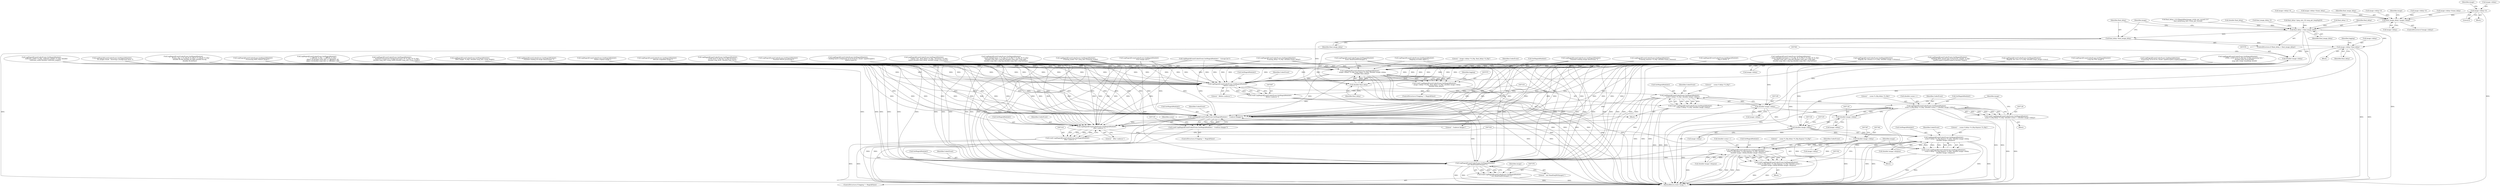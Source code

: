 digraph "0_ImageMagick_22e0310345499ffe906c604428f2a3a668942b05@pointer" {
"1004414" [label="(Call,image->delay=0)"];
"1007044" [label="(Call,final_image_delay=image->delay)"];
"1007054" [label="(Call,final_delay < final_image_delay)"];
"1007057" [label="(Call,final_delay=final_image_delay)"];
"1007060" [label="(Call,image->delay=final_delay)"];
"1007075" [label="(Call,(double) image->delay)"];
"1007071" [label="(Call,LogMagickEvent(CoderEvent,GetMagickModule(),\n        \"  image->delay=%.20g, final_delay=%.20g\",(double) image->delay,\n        (double) final_delay))"];
"1007069" [label="(Call,(void) LogMagickEvent(CoderEvent,GetMagickModule(),\n        \"  image->delay=%.20g, final_delay=%.20g\",(double) image->delay,\n        (double) final_delay))"];
"1007098" [label="(Call,LogMagickEvent(CoderEvent,GetMagickModule(),\n        \"  Before coalesce:\"))"];
"1007096" [label="(Call,(void) LogMagickEvent(CoderEvent,GetMagickModule(),\n        \"  Before coalesce:\"))"];
"1007104" [label="(Call,LogMagickEvent(CoderEvent,GetMagickModule(),\n        \"    scene 0 delay=%.20g\",(double) image->delay))"];
"1007102" [label="(Call,(void) LogMagickEvent(CoderEvent,GetMagickModule(),\n        \"    scene 0 delay=%.20g\",(double) image->delay))"];
"1007127" [label="(Call,LogMagickEvent(CoderEvent,GetMagickModule(),\n          \"    scene %.20g delay=%.20g\",(double) scene++,(double) image->delay))"];
"1007125" [label="(Call,(void) LogMagickEvent(CoderEvent,GetMagickModule(),\n          \"    scene %.20g delay=%.20g\",(double) scene++,(double) image->delay))"];
"1007156" [label="(Call,LogMagickEvent(CoderEvent,GetMagickModule(),\"  Coalesce Images\"))"];
"1007154" [label="(Call,(void) LogMagickEvent(CoderEvent,GetMagickModule(),\"  Coalesce Images\"))"];
"1007319" [label="(Call,LogMagickEvent(CoderEvent,GetMagickModule(),\n        \"  After coalesce:\"))"];
"1007317" [label="(Call,(void) LogMagickEvent(CoderEvent,GetMagickModule(),\n        \"  After coalesce:\"))"];
"1007325" [label="(Call,LogMagickEvent(CoderEvent,GetMagickModule(),\n        \"    scene 0 delay=%.20g dispose=%.20g\",(double) image->delay,\n        (double) image->dispose))"];
"1007323" [label="(Call,(void) LogMagickEvent(CoderEvent,GetMagickModule(),\n        \"    scene 0 delay=%.20g dispose=%.20g\",(double) image->delay,\n        (double) image->dispose))"];
"1007353" [label="(Call,LogMagickEvent(CoderEvent,GetMagickModule(),\n          \"    scene %.20g delay=%.20g dispose=%.20g\",(double) scene++,\n          (double) image->delay,(double) image->dispose))"];
"1007351" [label="(Call,(void) LogMagickEvent(CoderEvent,GetMagickModule(),\n          \"    scene %.20g delay=%.20g dispose=%.20g\",(double) scene++,\n          (double) image->delay,(double) image->dispose))"];
"1007377" [label="(Call,LogMagickEvent(CoderEvent,GetMagickModule(),\n      \"  exit ReadOneJNGImage();\"))"];
"1007375" [label="(Call,(void) LogMagickEvent(CoderEvent,GetMagickModule(),\n      \"  exit ReadOneJNGImage();\"))"];
"1007108" [label="(Call,(double) image->delay)"];
"1007135" [label="(Call,(double) image->delay)"];
"1007329" [label="(Call,(double) image->delay)"];
"1007361" [label="(Call,(double) image->delay)"];
"1007080" [label="(Call,(double) final_delay)"];
"1007129" [label="(Call,GetMagickModule())"];
"1007040" [label="(ControlStructure,if (image->delay))"];
"1007159" [label="(Literal,\"  Coalesce Images\")"];
"1007135" [label="(Call,(double) image->delay)"];
"1007101" [label="(Literal,\"  Before coalesce:\")"];
"1007375" [label="(Call,(void) LogMagickEvent(CoderEvent,GetMagickModule(),\n      \"  exit ReadOneJNGImage();\"))"];
"1007110" [label="(Call,image->delay)"];
"1007080" [label="(Call,(double) final_delay)"];
"1007045" [label="(Identifier,final_image_delay)"];
"1004100" [label="(Call,LogMagickEvent(CoderEvent,GetMagickModule(),\n                \"  Skipping invisible object\"))"];
"1007059" [label="(Identifier,final_image_delay)"];
"1002517" [label="(Call,image->delay=0)"];
"1004361" [label="(Block,)"];
"1004421" [label="(Identifier,image)"];
"1003019" [label="(Call,LogMagickEvent(CoderEvent,GetMagickModule(),\n                    \"  LOOP level %.20g has %.20g iterations \",\n                    (double) loop_level, (double) loop_iters))"];
"1000269" [label="(Call,LogMagickEvent(CoderEvent,GetMagickModule(),\n    \"  Enter ReadOneMNGImage()\"))"];
"1007074" [label="(Literal,\"  image->delay=%.20g, final_delay=%.20g\")"];
"1007334" [label="(Call,(double) image->dispose)"];
"1007050" [label="(Identifier,image)"];
"1007331" [label="(Call,image->delay)"];
"1007058" [label="(Identifier,final_delay)"];
"1007082" [label="(Identifier,final_delay)"];
"1007321" [label="(Call,GetMagickModule())"];
"1007323" [label="(Call,(void) LogMagickEvent(CoderEvent,GetMagickModule(),\n        \"    scene 0 delay=%.20g dispose=%.20g\",(double) image->delay,\n        (double) image->dispose))"];
"1007072" [label="(Identifier,CoderEvent)"];
"1004603" [label="(Call,image->delay=0)"];
"1007100" [label="(Call,GetMagickModule())"];
"1007067" [label="(Identifier,logging)"];
"1007319" [label="(Call,LogMagickEvent(CoderEvent,GetMagickModule(),\n        \"  After coalesce:\"))"];
"1007355" [label="(Call,GetMagickModule())"];
"1007116" [label="(Identifier,image)"];
"1004327" [label="(Call,LogMagickEvent(CoderEvent,GetMagickModule(),\n                    \"  Inserted transparent background layer, W=%.20g, H=%.20g\",\n                    (double) mng_info->mng_width,(double) mng_info->mng_height))"];
"1007158" [label="(Call,GetMagickModule())"];
"1002085" [label="(Call,LogMagickEvent(CoderEvent,GetMagickModule(),\n                \"    Framing_mode=%d\",mng_info->framing_mode))"];
"1007150" [label="(ControlStructure,if (logging != MagickFalse))"];
"1000676" [label="(Call,LogMagickEvent(CoderEvent,GetMagickModule(),\n                \"  Skip to IEND.\"))"];
"1000181" [label="(Block,)"];
"1007379" [label="(Call,GetMagickModule())"];
"1007377" [label="(Call,LogMagickEvent(CoderEvent,GetMagickModule(),\n      \"  exit ReadOneJNGImage();\"))"];
"1007327" [label="(Call,GetMagickModule())"];
"1007325" [label="(Call,LogMagickEvent(CoderEvent,GetMagickModule(),\n        \"    scene 0 delay=%.20g dispose=%.20g\",(double) image->delay,\n        (double) image->dispose))"];
"1007008" [label="(Call,final_delay=1UL*MagickMax(image->ticks_per_second,1L)*\n            final_delay/mng_info->ticks_per_second)"];
"1007351" [label="(Call,(void) LogMagickEvent(CoderEvent,GetMagickModule(),\n          \"    scene %.20g delay=%.20g dispose=%.20g\",(double) scene++,\n          (double) image->delay,(double) image->dispose))"];
"1007098" [label="(Call,LogMagickEvent(CoderEvent,GetMagickModule(),\n        \"  Before coalesce:\"))"];
"1007053" [label="(ControlStructure,if (final_delay < final_image_delay))"];
"1007157" [label="(Identifier,CoderEvent)"];
"1007363" [label="(Call,image->delay)"];
"1004057" [label="(Call,LogMagickEvent(CoderEvent,GetMagickModule(),\n            \"  Processing %c%c%c%c chunk\",type[0],type[1],type[2],type[3]))"];
"1007085" [label="(Identifier,logging)"];
"1007137" [label="(Call,image->delay)"];
"1007342" [label="(Identifier,image)"];
"1007326" [label="(Identifier,CoderEvent)"];
"1007077" [label="(Call,image->delay)"];
"1007073" [label="(Call,GetMagickModule())"];
"1002386" [label="(Call,LogMagickEvent(CoderEvent,GetMagickModule(),\n                \"   subframe_width=%.20g, subframe_height=%.20g\",(double)\n                subframe_width,(double) subframe_height))"];
"1007046" [label="(Call,image->delay)"];
"1005756" [label="(Call,LogMagickEvent(CoderEvent,GetMagickModule(),\n                    \"    Magnify the columns to %.20g\",(double) image->columns))"];
"1002260" [label="(Call,LogMagickEvent(CoderEvent,GetMagickModule(),\n                            \"    Framing_timeout=%.20g\",(double) frame_timeout))"];
"1007106" [label="(Call,GetMagickModule())"];
"1007378" [label="(Identifier,CoderEvent)"];
"1007356" [label="(Literal,\"    scene %.20g delay=%.20g dispose=%.20g\")"];
"1000775" [label="(Call,LogMagickEvent(CoderEvent,GetMagickModule(),\n                  \"  MNG height: %.20g\",(double) mng_info->mng_height))"];
"1004414" [label="(Call,image->delay=0)"];
"1007099" [label="(Identifier,CoderEvent)"];
"1007320" [label="(Identifier,CoderEvent)"];
"1007105" [label="(Identifier,CoderEvent)"];
"1007156" [label="(Call,LogMagickEvent(CoderEvent,GetMagickModule(),\"  Coalesce Images\"))"];
"1002305" [label="(Call,LogMagickEvent(CoderEvent,GetMagickModule(),\n                            \"    Frame_clip: L=%.20g R=%.20g T=%.20g B=%.20g\",\n                            (double) fb.left,(double) fb.right,(double) fb.top,\n                            (double) fb.bottom))"];
"1004485" [label="(Call,LogMagickEvent(CoderEvent,GetMagickModule(),\n                \"  Insert background layer, L=%.20g, R=%.20g T=%.20g, B=%.20g\",\n                (double) mng_info->clip.left,(double) mng_info->clip.right,\n                (double) mng_info->clip.top,(double) mng_info->clip.bottom))"];
"1001082" [label="(Call,(double) final_delay)"];
"1007061" [label="(Call,image->delay)"];
"1006675" [label="(Call,LogMagickEvent(CoderEvent,GetMagickModule(),\n          \"  Finished reading image datastream.\"))"];
"1001307" [label="(Call,LogMagickEvent(CoderEvent,GetMagickModule(),\n                          \"  x_off[%d]: %.20g,  y_off[%d]: %.20g\",\n                          object_id,(double) mng_info->x_off[object_id],\n                          object_id,(double) mng_info->y_off[object_id]))"];
"1007075" [label="(Call,(double) image->delay)"];
"1007029" [label="(Call,final_image_delay=0)"];
"1007056" [label="(Identifier,final_image_delay)"];
"1006224" [label="(Call,LogMagickEvent(CoderEvent,GetMagickModule(),\n                    \"  Finished MAGN processing\"))"];
"1007161" [label="(Identifier,scene)"];
"1007366" [label="(Call,(double) image->dispose)"];
"1006722" [label="(Call,LogMagickEvent(CoderEvent,GetMagickModule(),\n          \"  No images found.  Inserting a background layer.\"))"];
"1007065" [label="(ControlStructure,if (logging != MagickFalse))"];
"1004418" [label="(Literal,0)"];
"1007127" [label="(Call,LogMagickEvent(CoderEvent,GetMagickModule(),\n          \"    scene %.20g delay=%.20g\",(double) scene++,(double) image->delay))"];
"1002199" [label="(Call,LogMagickEvent(CoderEvent,GetMagickModule(),\n                            \"    Framing_delay=%.20g\",(double) frame_delay))"];
"1007308" [label="(Block,)"];
"1007383" [label="(MethodReturn,static Image *)"];
"1007054" [label="(Call,final_delay < final_image_delay)"];
"1007064" [label="(Identifier,final_delay)"];
"1007354" [label="(Identifier,CoderEvent)"];
"1001037" [label="(Call,final_delay=(png_uint_32) mng_get_long(&p[2]))"];
"1007108" [label="(Call,(double) image->delay)"];
"1006952" [label="(Call,LogMagickEvent(CoderEvent,GetMagickModule(),\n            \"  First image null\"))"];
"1007069" [label="(Call,(void) LogMagickEvent(CoderEvent,GetMagickModule(),\n        \"  image->delay=%.20g, final_delay=%.20g\",(double) image->delay,\n        (double) final_delay))"];
"1005025" [label="(Call,LogMagickEvent(CoderEvent,GetMagickModule(),\n                    \"    Allocate magnified image\"))"];
"1006910" [label="(Call,LogMagickEvent(CoderEvent,GetMagickModule(),\"  Corrupt list\"))"];
"1007361" [label="(Call,(double) image->delay)"];
"1004659" [label="(Call,LogMagickEvent(CoderEvent,GetMagickModule(),\n            \"  Seeking back to beginning of %c%c%c%c chunk\",type[0],type[1],\n            type[2],type[3]))"];
"1007104" [label="(Call,LogMagickEvent(CoderEvent,GetMagickModule(),\n        \"    scene 0 delay=%.20g\",(double) image->delay))"];
"1004415" [label="(Call,image->delay)"];
"1002050" [label="(Call,image->delay=frame_delay)"];
"1002532" [label="(Call,LogMagickEvent(CoderEvent,GetMagickModule(),\n                    \"  Insert backgd layer, L=%.20g, R=%.20g T=%.20g, B=%.20g\",\n                    (double) mng_info->clip.left,(double) mng_info->clip.right,\n                    (double) mng_info->clip.top,(double) mng_info->clip.bottom))"];
"1001077" [label="(Call,LogMagickEvent(CoderEvent,GetMagickModule(),\n                  \"    repeat=%d,  final_delay=%.20g,  iterations=%.20g\",\n                  repeat,(double) final_delay, (double) image->iterations))"];
"1000457" [label="(Call,LogMagickEvent(CoderEvent,GetMagickModule(),\n           \"  Reading MNG chunk type %c%c%c%c, length: %.20g\",\n           type[0],type[1],type[2],type[3],(double) length))"];
"1007062" [label="(Identifier,image)"];
"1007154" [label="(Call,(void) LogMagickEvent(CoderEvent,GetMagickModule(),\"  Coalesce Images\"))"];
"1003135" [label="(Call,LogMagickEvent(CoderEvent,GetMagickModule(),\n                          \"  ENDL: LOOP level %.20g has %.20g remaining iters \",\n                            (double) loop_level,(double)\n                            mng_info->loop_count[loop_level]))"];
"1007102" [label="(Call,(void) LogMagickEvent(CoderEvent,GetMagickModule(),\n        \"    scene 0 delay=%.20g\",(double) image->delay))"];
"1007329" [label="(Call,(double) image->delay)"];
"1007044" [label="(Call,final_image_delay=image->delay)"];
"1005202" [label="(Call,LogMagickEvent(CoderEvent,GetMagickModule(),\n                    \"    Magnify the rows to %.20g\",(double) large_image->rows))"];
"1007328" [label="(Literal,\"    scene 0 delay=%.20g dispose=%.20g\")"];
"1007371" [label="(ControlStructure,if (logging != MagickFalse))"];
"1007382" [label="(Identifier,image)"];
"1007317" [label="(Call,(void) LogMagickEvent(CoderEvent,GetMagickModule(),\n        \"  After coalesce:\"))"];
"1007057" [label="(Call,final_delay=final_image_delay)"];
"1007087" [label="(Block,)"];
"1007060" [label="(Call,image->delay=final_delay)"];
"1006382" [label="(Call,LogMagickEvent(CoderEvent,GetMagickModule(),\n                \"  Crop the PNG image\"))"];
"1007107" [label="(Literal,\"    scene 0 delay=%.20g\")"];
"1007357" [label="(Call,(double) scene++)"];
"1000369" [label="(Call,final_delay=1)"];
"1004261" [label="(Call,image->delay=0)"];
"1007380" [label="(Literal,\"  exit ReadOneJNGImage();\")"];
"1007055" [label="(Identifier,final_delay)"];
"1006696" [label="(Call,LogMagickEvent(CoderEvent,GetMagickModule(),\n      \"  Finished reading all image datastreams.\"))"];
"1007096" [label="(Call,(void) LogMagickEvent(CoderEvent,GetMagickModule(),\n        \"  Before coalesce:\"))"];
"1007120" [label="(Block,)"];
"1005735" [label="(Call,LogMagickEvent(CoderEvent,GetMagickModule(),\n                    \"    Delete original image\"))"];
"1007353" [label="(Call,LogMagickEvent(CoderEvent,GetMagickModule(),\n          \"    scene %.20g delay=%.20g dispose=%.20g\",(double) scene++,\n          (double) image->delay,(double) image->dispose))"];
"1007130" [label="(Literal,\"    scene %.20g delay=%.20g\")"];
"1007322" [label="(Literal,\"  After coalesce:\")"];
"1007125" [label="(Call,(void) LogMagickEvent(CoderEvent,GetMagickModule(),\n          \"    scene %.20g delay=%.20g\",(double) scene++,(double) image->delay))"];
"1007131" [label="(Call,(double) scene++)"];
"1004795" [label="(Call,LogMagickEvent(CoderEvent,GetMagickModule(),\n                \"  Processing MNG MAGN chunk\"))"];
"1007128" [label="(Identifier,CoderEvent)"];
"1007071" [label="(Call,LogMagickEvent(CoderEvent,GetMagickModule(),\n        \"  image->delay=%.20g, final_delay=%.20g\",(double) image->delay,\n        (double) final_delay))"];
"1007346" [label="(Block,)"];
"1004594" [label="(Call,image->delay=frame_delay)"];
"1004414" -> "1004361"  [label="AST: "];
"1004414" -> "1004418"  [label="CFG: "];
"1004415" -> "1004414"  [label="AST: "];
"1004418" -> "1004414"  [label="AST: "];
"1004421" -> "1004414"  [label="CFG: "];
"1004414" -> "1007383"  [label="DDG: "];
"1004414" -> "1007044"  [label="DDG: "];
"1007044" -> "1007040"  [label="AST: "];
"1007044" -> "1007046"  [label="CFG: "];
"1007045" -> "1007044"  [label="AST: "];
"1007046" -> "1007044"  [label="AST: "];
"1007050" -> "1007044"  [label="CFG: "];
"1004261" -> "1007044"  [label="DDG: "];
"1004594" -> "1007044"  [label="DDG: "];
"1002517" -> "1007044"  [label="DDG: "];
"1002050" -> "1007044"  [label="DDG: "];
"1004603" -> "1007044"  [label="DDG: "];
"1007044" -> "1007054"  [label="DDG: "];
"1007054" -> "1007053"  [label="AST: "];
"1007054" -> "1007056"  [label="CFG: "];
"1007055" -> "1007054"  [label="AST: "];
"1007056" -> "1007054"  [label="AST: "];
"1007058" -> "1007054"  [label="CFG: "];
"1007062" -> "1007054"  [label="CFG: "];
"1007054" -> "1007383"  [label="DDG: "];
"1007054" -> "1007383"  [label="DDG: "];
"1000369" -> "1007054"  [label="DDG: "];
"1001037" -> "1007054"  [label="DDG: "];
"1001082" -> "1007054"  [label="DDG: "];
"1007008" -> "1007054"  [label="DDG: "];
"1007029" -> "1007054"  [label="DDG: "];
"1007054" -> "1007057"  [label="DDG: "];
"1007054" -> "1007060"  [label="DDG: "];
"1007054" -> "1007080"  [label="DDG: "];
"1007057" -> "1007053"  [label="AST: "];
"1007057" -> "1007059"  [label="CFG: "];
"1007058" -> "1007057"  [label="AST: "];
"1007059" -> "1007057"  [label="AST: "];
"1007062" -> "1007057"  [label="CFG: "];
"1007057" -> "1007383"  [label="DDG: "];
"1007057" -> "1007060"  [label="DDG: "];
"1007057" -> "1007080"  [label="DDG: "];
"1007060" -> "1000181"  [label="AST: "];
"1007060" -> "1007064"  [label="CFG: "];
"1007061" -> "1007060"  [label="AST: "];
"1007064" -> "1007060"  [label="AST: "];
"1007067" -> "1007060"  [label="CFG: "];
"1007060" -> "1007383"  [label="DDG: "];
"1007060" -> "1007383"  [label="DDG: "];
"1007060" -> "1007075"  [label="DDG: "];
"1007060" -> "1007108"  [label="DDG: "];
"1007060" -> "1007329"  [label="DDG: "];
"1007075" -> "1007071"  [label="AST: "];
"1007075" -> "1007077"  [label="CFG: "];
"1007076" -> "1007075"  [label="AST: "];
"1007077" -> "1007075"  [label="AST: "];
"1007081" -> "1007075"  [label="CFG: "];
"1007075" -> "1007383"  [label="DDG: "];
"1007075" -> "1007071"  [label="DDG: "];
"1007075" -> "1007108"  [label="DDG: "];
"1007075" -> "1007329"  [label="DDG: "];
"1007071" -> "1007069"  [label="AST: "];
"1007071" -> "1007080"  [label="CFG: "];
"1007072" -> "1007071"  [label="AST: "];
"1007073" -> "1007071"  [label="AST: "];
"1007074" -> "1007071"  [label="AST: "];
"1007080" -> "1007071"  [label="AST: "];
"1007069" -> "1007071"  [label="CFG: "];
"1007071" -> "1007383"  [label="DDG: "];
"1007071" -> "1007383"  [label="DDG: "];
"1007071" -> "1007383"  [label="DDG: "];
"1007071" -> "1007383"  [label="DDG: "];
"1007071" -> "1007069"  [label="DDG: "];
"1007071" -> "1007069"  [label="DDG: "];
"1007071" -> "1007069"  [label="DDG: "];
"1007071" -> "1007069"  [label="DDG: "];
"1007071" -> "1007069"  [label="DDG: "];
"1003019" -> "1007071"  [label="DDG: "];
"1003135" -> "1007071"  [label="DDG: "];
"1004485" -> "1007071"  [label="DDG: "];
"1001307" -> "1007071"  [label="DDG: "];
"1002199" -> "1007071"  [label="DDG: "];
"1004100" -> "1007071"  [label="DDG: "];
"1004795" -> "1007071"  [label="DDG: "];
"1000457" -> "1007071"  [label="DDG: "];
"1000269" -> "1007071"  [label="DDG: "];
"1004327" -> "1007071"  [label="DDG: "];
"1006696" -> "1007071"  [label="DDG: "];
"1002305" -> "1007071"  [label="DDG: "];
"1002532" -> "1007071"  [label="DDG: "];
"1000676" -> "1007071"  [label="DDG: "];
"1002386" -> "1007071"  [label="DDG: "];
"1006722" -> "1007071"  [label="DDG: "];
"1000775" -> "1007071"  [label="DDG: "];
"1006675" -> "1007071"  [label="DDG: "];
"1006382" -> "1007071"  [label="DDG: "];
"1006910" -> "1007071"  [label="DDG: "];
"1005756" -> "1007071"  [label="DDG: "];
"1004659" -> "1007071"  [label="DDG: "];
"1006224" -> "1007071"  [label="DDG: "];
"1001077" -> "1007071"  [label="DDG: "];
"1005025" -> "1007071"  [label="DDG: "];
"1002260" -> "1007071"  [label="DDG: "];
"1005735" -> "1007071"  [label="DDG: "];
"1004057" -> "1007071"  [label="DDG: "];
"1006952" -> "1007071"  [label="DDG: "];
"1002085" -> "1007071"  [label="DDG: "];
"1005202" -> "1007071"  [label="DDG: "];
"1007080" -> "1007071"  [label="DDG: "];
"1007071" -> "1007098"  [label="DDG: "];
"1007071" -> "1007156"  [label="DDG: "];
"1007071" -> "1007319"  [label="DDG: "];
"1007071" -> "1007377"  [label="DDG: "];
"1007069" -> "1007065"  [label="AST: "];
"1007070" -> "1007069"  [label="AST: "];
"1007085" -> "1007069"  [label="CFG: "];
"1007069" -> "1007383"  [label="DDG: "];
"1007069" -> "1007383"  [label="DDG: "];
"1007098" -> "1007096"  [label="AST: "];
"1007098" -> "1007101"  [label="CFG: "];
"1007099" -> "1007098"  [label="AST: "];
"1007100" -> "1007098"  [label="AST: "];
"1007101" -> "1007098"  [label="AST: "];
"1007096" -> "1007098"  [label="CFG: "];
"1007098" -> "1007096"  [label="DDG: "];
"1007098" -> "1007096"  [label="DDG: "];
"1007098" -> "1007096"  [label="DDG: "];
"1003019" -> "1007098"  [label="DDG: "];
"1004485" -> "1007098"  [label="DDG: "];
"1001307" -> "1007098"  [label="DDG: "];
"1002199" -> "1007098"  [label="DDG: "];
"1004100" -> "1007098"  [label="DDG: "];
"1004795" -> "1007098"  [label="DDG: "];
"1000457" -> "1007098"  [label="DDG: "];
"1000269" -> "1007098"  [label="DDG: "];
"1004327" -> "1007098"  [label="DDG: "];
"1006696" -> "1007098"  [label="DDG: "];
"1002305" -> "1007098"  [label="DDG: "];
"1002532" -> "1007098"  [label="DDG: "];
"1000676" -> "1007098"  [label="DDG: "];
"1003135" -> "1007098"  [label="DDG: "];
"1002386" -> "1007098"  [label="DDG: "];
"1006722" -> "1007098"  [label="DDG: "];
"1000775" -> "1007098"  [label="DDG: "];
"1006675" -> "1007098"  [label="DDG: "];
"1006382" -> "1007098"  [label="DDG: "];
"1006910" -> "1007098"  [label="DDG: "];
"1005756" -> "1007098"  [label="DDG: "];
"1004659" -> "1007098"  [label="DDG: "];
"1006224" -> "1007098"  [label="DDG: "];
"1001077" -> "1007098"  [label="DDG: "];
"1005025" -> "1007098"  [label="DDG: "];
"1002260" -> "1007098"  [label="DDG: "];
"1005735" -> "1007098"  [label="DDG: "];
"1004057" -> "1007098"  [label="DDG: "];
"1006952" -> "1007098"  [label="DDG: "];
"1002085" -> "1007098"  [label="DDG: "];
"1005202" -> "1007098"  [label="DDG: "];
"1007098" -> "1007104"  [label="DDG: "];
"1007096" -> "1007087"  [label="AST: "];
"1007097" -> "1007096"  [label="AST: "];
"1007103" -> "1007096"  [label="CFG: "];
"1007096" -> "1007383"  [label="DDG: "];
"1007096" -> "1007383"  [label="DDG: "];
"1007104" -> "1007102"  [label="AST: "];
"1007104" -> "1007108"  [label="CFG: "];
"1007105" -> "1007104"  [label="AST: "];
"1007106" -> "1007104"  [label="AST: "];
"1007107" -> "1007104"  [label="AST: "];
"1007108" -> "1007104"  [label="AST: "];
"1007102" -> "1007104"  [label="CFG: "];
"1007104" -> "1007383"  [label="DDG: "];
"1007104" -> "1007383"  [label="DDG: "];
"1007104" -> "1007383"  [label="DDG: "];
"1007104" -> "1007102"  [label="DDG: "];
"1007104" -> "1007102"  [label="DDG: "];
"1007104" -> "1007102"  [label="DDG: "];
"1007104" -> "1007102"  [label="DDG: "];
"1007108" -> "1007104"  [label="DDG: "];
"1007104" -> "1007127"  [label="DDG: "];
"1007104" -> "1007156"  [label="DDG: "];
"1007104" -> "1007319"  [label="DDG: "];
"1007104" -> "1007377"  [label="DDG: "];
"1007102" -> "1007087"  [label="AST: "];
"1007103" -> "1007102"  [label="AST: "];
"1007116" -> "1007102"  [label="CFG: "];
"1007102" -> "1007383"  [label="DDG: "];
"1007102" -> "1007383"  [label="DDG: "];
"1007127" -> "1007125"  [label="AST: "];
"1007127" -> "1007135"  [label="CFG: "];
"1007128" -> "1007127"  [label="AST: "];
"1007129" -> "1007127"  [label="AST: "];
"1007130" -> "1007127"  [label="AST: "];
"1007131" -> "1007127"  [label="AST: "];
"1007135" -> "1007127"  [label="AST: "];
"1007125" -> "1007127"  [label="CFG: "];
"1007127" -> "1007383"  [label="DDG: "];
"1007127" -> "1007383"  [label="DDG: "];
"1007127" -> "1007383"  [label="DDG: "];
"1007127" -> "1007383"  [label="DDG: "];
"1007127" -> "1007125"  [label="DDG: "];
"1007127" -> "1007125"  [label="DDG: "];
"1007127" -> "1007125"  [label="DDG: "];
"1007127" -> "1007125"  [label="DDG: "];
"1007127" -> "1007125"  [label="DDG: "];
"1007135" -> "1007127"  [label="DDG: "];
"1007127" -> "1007156"  [label="DDG: "];
"1007127" -> "1007319"  [label="DDG: "];
"1007127" -> "1007377"  [label="DDG: "];
"1007125" -> "1007120"  [label="AST: "];
"1007126" -> "1007125"  [label="AST: "];
"1007116" -> "1007125"  [label="CFG: "];
"1007125" -> "1007383"  [label="DDG: "];
"1007125" -> "1007383"  [label="DDG: "];
"1007156" -> "1007154"  [label="AST: "];
"1007156" -> "1007159"  [label="CFG: "];
"1007157" -> "1007156"  [label="AST: "];
"1007158" -> "1007156"  [label="AST: "];
"1007159" -> "1007156"  [label="AST: "];
"1007154" -> "1007156"  [label="CFG: "];
"1007156" -> "1007383"  [label="DDG: "];
"1007156" -> "1007383"  [label="DDG: "];
"1007156" -> "1007154"  [label="DDG: "];
"1007156" -> "1007154"  [label="DDG: "];
"1007156" -> "1007154"  [label="DDG: "];
"1003019" -> "1007156"  [label="DDG: "];
"1004485" -> "1007156"  [label="DDG: "];
"1001307" -> "1007156"  [label="DDG: "];
"1002199" -> "1007156"  [label="DDG: "];
"1004100" -> "1007156"  [label="DDG: "];
"1004795" -> "1007156"  [label="DDG: "];
"1000457" -> "1007156"  [label="DDG: "];
"1000269" -> "1007156"  [label="DDG: "];
"1004327" -> "1007156"  [label="DDG: "];
"1006696" -> "1007156"  [label="DDG: "];
"1002305" -> "1007156"  [label="DDG: "];
"1002532" -> "1007156"  [label="DDG: "];
"1000676" -> "1007156"  [label="DDG: "];
"1003135" -> "1007156"  [label="DDG: "];
"1002386" -> "1007156"  [label="DDG: "];
"1006722" -> "1007156"  [label="DDG: "];
"1000775" -> "1007156"  [label="DDG: "];
"1006675" -> "1007156"  [label="DDG: "];
"1006382" -> "1007156"  [label="DDG: "];
"1006910" -> "1007156"  [label="DDG: "];
"1005756" -> "1007156"  [label="DDG: "];
"1004659" -> "1007156"  [label="DDG: "];
"1006224" -> "1007156"  [label="DDG: "];
"1001077" -> "1007156"  [label="DDG: "];
"1005025" -> "1007156"  [label="DDG: "];
"1002260" -> "1007156"  [label="DDG: "];
"1005735" -> "1007156"  [label="DDG: "];
"1004057" -> "1007156"  [label="DDG: "];
"1006952" -> "1007156"  [label="DDG: "];
"1002085" -> "1007156"  [label="DDG: "];
"1005202" -> "1007156"  [label="DDG: "];
"1007156" -> "1007319"  [label="DDG: "];
"1007156" -> "1007377"  [label="DDG: "];
"1007154" -> "1007150"  [label="AST: "];
"1007155" -> "1007154"  [label="AST: "];
"1007161" -> "1007154"  [label="CFG: "];
"1007154" -> "1007383"  [label="DDG: "];
"1007154" -> "1007383"  [label="DDG: "];
"1007319" -> "1007317"  [label="AST: "];
"1007319" -> "1007322"  [label="CFG: "];
"1007320" -> "1007319"  [label="AST: "];
"1007321" -> "1007319"  [label="AST: "];
"1007322" -> "1007319"  [label="AST: "];
"1007317" -> "1007319"  [label="CFG: "];
"1007319" -> "1007317"  [label="DDG: "];
"1007319" -> "1007317"  [label="DDG: "];
"1007319" -> "1007317"  [label="DDG: "];
"1003019" -> "1007319"  [label="DDG: "];
"1004485" -> "1007319"  [label="DDG: "];
"1001307" -> "1007319"  [label="DDG: "];
"1002199" -> "1007319"  [label="DDG: "];
"1004100" -> "1007319"  [label="DDG: "];
"1004795" -> "1007319"  [label="DDG: "];
"1000457" -> "1007319"  [label="DDG: "];
"1000269" -> "1007319"  [label="DDG: "];
"1004327" -> "1007319"  [label="DDG: "];
"1006696" -> "1007319"  [label="DDG: "];
"1002305" -> "1007319"  [label="DDG: "];
"1002532" -> "1007319"  [label="DDG: "];
"1000676" -> "1007319"  [label="DDG: "];
"1003135" -> "1007319"  [label="DDG: "];
"1002386" -> "1007319"  [label="DDG: "];
"1006722" -> "1007319"  [label="DDG: "];
"1000775" -> "1007319"  [label="DDG: "];
"1006675" -> "1007319"  [label="DDG: "];
"1006382" -> "1007319"  [label="DDG: "];
"1006910" -> "1007319"  [label="DDG: "];
"1005756" -> "1007319"  [label="DDG: "];
"1004659" -> "1007319"  [label="DDG: "];
"1006224" -> "1007319"  [label="DDG: "];
"1001077" -> "1007319"  [label="DDG: "];
"1005025" -> "1007319"  [label="DDG: "];
"1002260" -> "1007319"  [label="DDG: "];
"1005735" -> "1007319"  [label="DDG: "];
"1004057" -> "1007319"  [label="DDG: "];
"1006952" -> "1007319"  [label="DDG: "];
"1002085" -> "1007319"  [label="DDG: "];
"1005202" -> "1007319"  [label="DDG: "];
"1007319" -> "1007325"  [label="DDG: "];
"1007317" -> "1007308"  [label="AST: "];
"1007318" -> "1007317"  [label="AST: "];
"1007324" -> "1007317"  [label="CFG: "];
"1007317" -> "1007383"  [label="DDG: "];
"1007317" -> "1007383"  [label="DDG: "];
"1007325" -> "1007323"  [label="AST: "];
"1007325" -> "1007334"  [label="CFG: "];
"1007326" -> "1007325"  [label="AST: "];
"1007327" -> "1007325"  [label="AST: "];
"1007328" -> "1007325"  [label="AST: "];
"1007329" -> "1007325"  [label="AST: "];
"1007334" -> "1007325"  [label="AST: "];
"1007323" -> "1007325"  [label="CFG: "];
"1007325" -> "1007383"  [label="DDG: "];
"1007325" -> "1007383"  [label="DDG: "];
"1007325" -> "1007383"  [label="DDG: "];
"1007325" -> "1007383"  [label="DDG: "];
"1007325" -> "1007323"  [label="DDG: "];
"1007325" -> "1007323"  [label="DDG: "];
"1007325" -> "1007323"  [label="DDG: "];
"1007325" -> "1007323"  [label="DDG: "];
"1007325" -> "1007323"  [label="DDG: "];
"1007329" -> "1007325"  [label="DDG: "];
"1007334" -> "1007325"  [label="DDG: "];
"1007325" -> "1007353"  [label="DDG: "];
"1007325" -> "1007377"  [label="DDG: "];
"1007323" -> "1007308"  [label="AST: "];
"1007324" -> "1007323"  [label="AST: "];
"1007342" -> "1007323"  [label="CFG: "];
"1007323" -> "1007383"  [label="DDG: "];
"1007323" -> "1007383"  [label="DDG: "];
"1007353" -> "1007351"  [label="AST: "];
"1007353" -> "1007366"  [label="CFG: "];
"1007354" -> "1007353"  [label="AST: "];
"1007355" -> "1007353"  [label="AST: "];
"1007356" -> "1007353"  [label="AST: "];
"1007357" -> "1007353"  [label="AST: "];
"1007361" -> "1007353"  [label="AST: "];
"1007366" -> "1007353"  [label="AST: "];
"1007351" -> "1007353"  [label="CFG: "];
"1007353" -> "1007383"  [label="DDG: "];
"1007353" -> "1007383"  [label="DDG: "];
"1007353" -> "1007383"  [label="DDG: "];
"1007353" -> "1007383"  [label="DDG: "];
"1007353" -> "1007383"  [label="DDG: "];
"1007353" -> "1007351"  [label="DDG: "];
"1007353" -> "1007351"  [label="DDG: "];
"1007353" -> "1007351"  [label="DDG: "];
"1007353" -> "1007351"  [label="DDG: "];
"1007353" -> "1007351"  [label="DDG: "];
"1007353" -> "1007351"  [label="DDG: "];
"1007361" -> "1007353"  [label="DDG: "];
"1007366" -> "1007353"  [label="DDG: "];
"1007353" -> "1007377"  [label="DDG: "];
"1007351" -> "1007346"  [label="AST: "];
"1007352" -> "1007351"  [label="AST: "];
"1007342" -> "1007351"  [label="CFG: "];
"1007351" -> "1007383"  [label="DDG: "];
"1007351" -> "1007383"  [label="DDG: "];
"1007377" -> "1007375"  [label="AST: "];
"1007377" -> "1007380"  [label="CFG: "];
"1007378" -> "1007377"  [label="AST: "];
"1007379" -> "1007377"  [label="AST: "];
"1007380" -> "1007377"  [label="AST: "];
"1007375" -> "1007377"  [label="CFG: "];
"1007377" -> "1007383"  [label="DDG: "];
"1007377" -> "1007383"  [label="DDG: "];
"1007377" -> "1007375"  [label="DDG: "];
"1007377" -> "1007375"  [label="DDG: "];
"1007377" -> "1007375"  [label="DDG: "];
"1003019" -> "1007377"  [label="DDG: "];
"1004485" -> "1007377"  [label="DDG: "];
"1001307" -> "1007377"  [label="DDG: "];
"1002199" -> "1007377"  [label="DDG: "];
"1004100" -> "1007377"  [label="DDG: "];
"1004795" -> "1007377"  [label="DDG: "];
"1000457" -> "1007377"  [label="DDG: "];
"1000269" -> "1007377"  [label="DDG: "];
"1004327" -> "1007377"  [label="DDG: "];
"1006696" -> "1007377"  [label="DDG: "];
"1002305" -> "1007377"  [label="DDG: "];
"1002532" -> "1007377"  [label="DDG: "];
"1000676" -> "1007377"  [label="DDG: "];
"1003135" -> "1007377"  [label="DDG: "];
"1002386" -> "1007377"  [label="DDG: "];
"1006722" -> "1007377"  [label="DDG: "];
"1000775" -> "1007377"  [label="DDG: "];
"1006675" -> "1007377"  [label="DDG: "];
"1006382" -> "1007377"  [label="DDG: "];
"1006910" -> "1007377"  [label="DDG: "];
"1005756" -> "1007377"  [label="DDG: "];
"1004659" -> "1007377"  [label="DDG: "];
"1006224" -> "1007377"  [label="DDG: "];
"1001077" -> "1007377"  [label="DDG: "];
"1005025" -> "1007377"  [label="DDG: "];
"1002260" -> "1007377"  [label="DDG: "];
"1005735" -> "1007377"  [label="DDG: "];
"1004057" -> "1007377"  [label="DDG: "];
"1006952" -> "1007377"  [label="DDG: "];
"1002085" -> "1007377"  [label="DDG: "];
"1005202" -> "1007377"  [label="DDG: "];
"1007375" -> "1007371"  [label="AST: "];
"1007376" -> "1007375"  [label="AST: "];
"1007382" -> "1007375"  [label="CFG: "];
"1007375" -> "1007383"  [label="DDG: "];
"1007375" -> "1007383"  [label="DDG: "];
"1007108" -> "1007110"  [label="CFG: "];
"1007109" -> "1007108"  [label="AST: "];
"1007110" -> "1007108"  [label="AST: "];
"1007108" -> "1007383"  [label="DDG: "];
"1007108" -> "1007135"  [label="DDG: "];
"1007108" -> "1007329"  [label="DDG: "];
"1007135" -> "1007137"  [label="CFG: "];
"1007136" -> "1007135"  [label="AST: "];
"1007137" -> "1007135"  [label="AST: "];
"1007135" -> "1007383"  [label="DDG: "];
"1007135" -> "1007329"  [label="DDG: "];
"1007329" -> "1007331"  [label="CFG: "];
"1007330" -> "1007329"  [label="AST: "];
"1007331" -> "1007329"  [label="AST: "];
"1007335" -> "1007329"  [label="CFG: "];
"1007329" -> "1007383"  [label="DDG: "];
"1007329" -> "1007361"  [label="DDG: "];
"1007361" -> "1007363"  [label="CFG: "];
"1007362" -> "1007361"  [label="AST: "];
"1007363" -> "1007361"  [label="AST: "];
"1007367" -> "1007361"  [label="CFG: "];
"1007361" -> "1007383"  [label="DDG: "];
"1007080" -> "1007082"  [label="CFG: "];
"1007081" -> "1007080"  [label="AST: "];
"1007082" -> "1007080"  [label="AST: "];
"1007080" -> "1007383"  [label="DDG: "];
}
